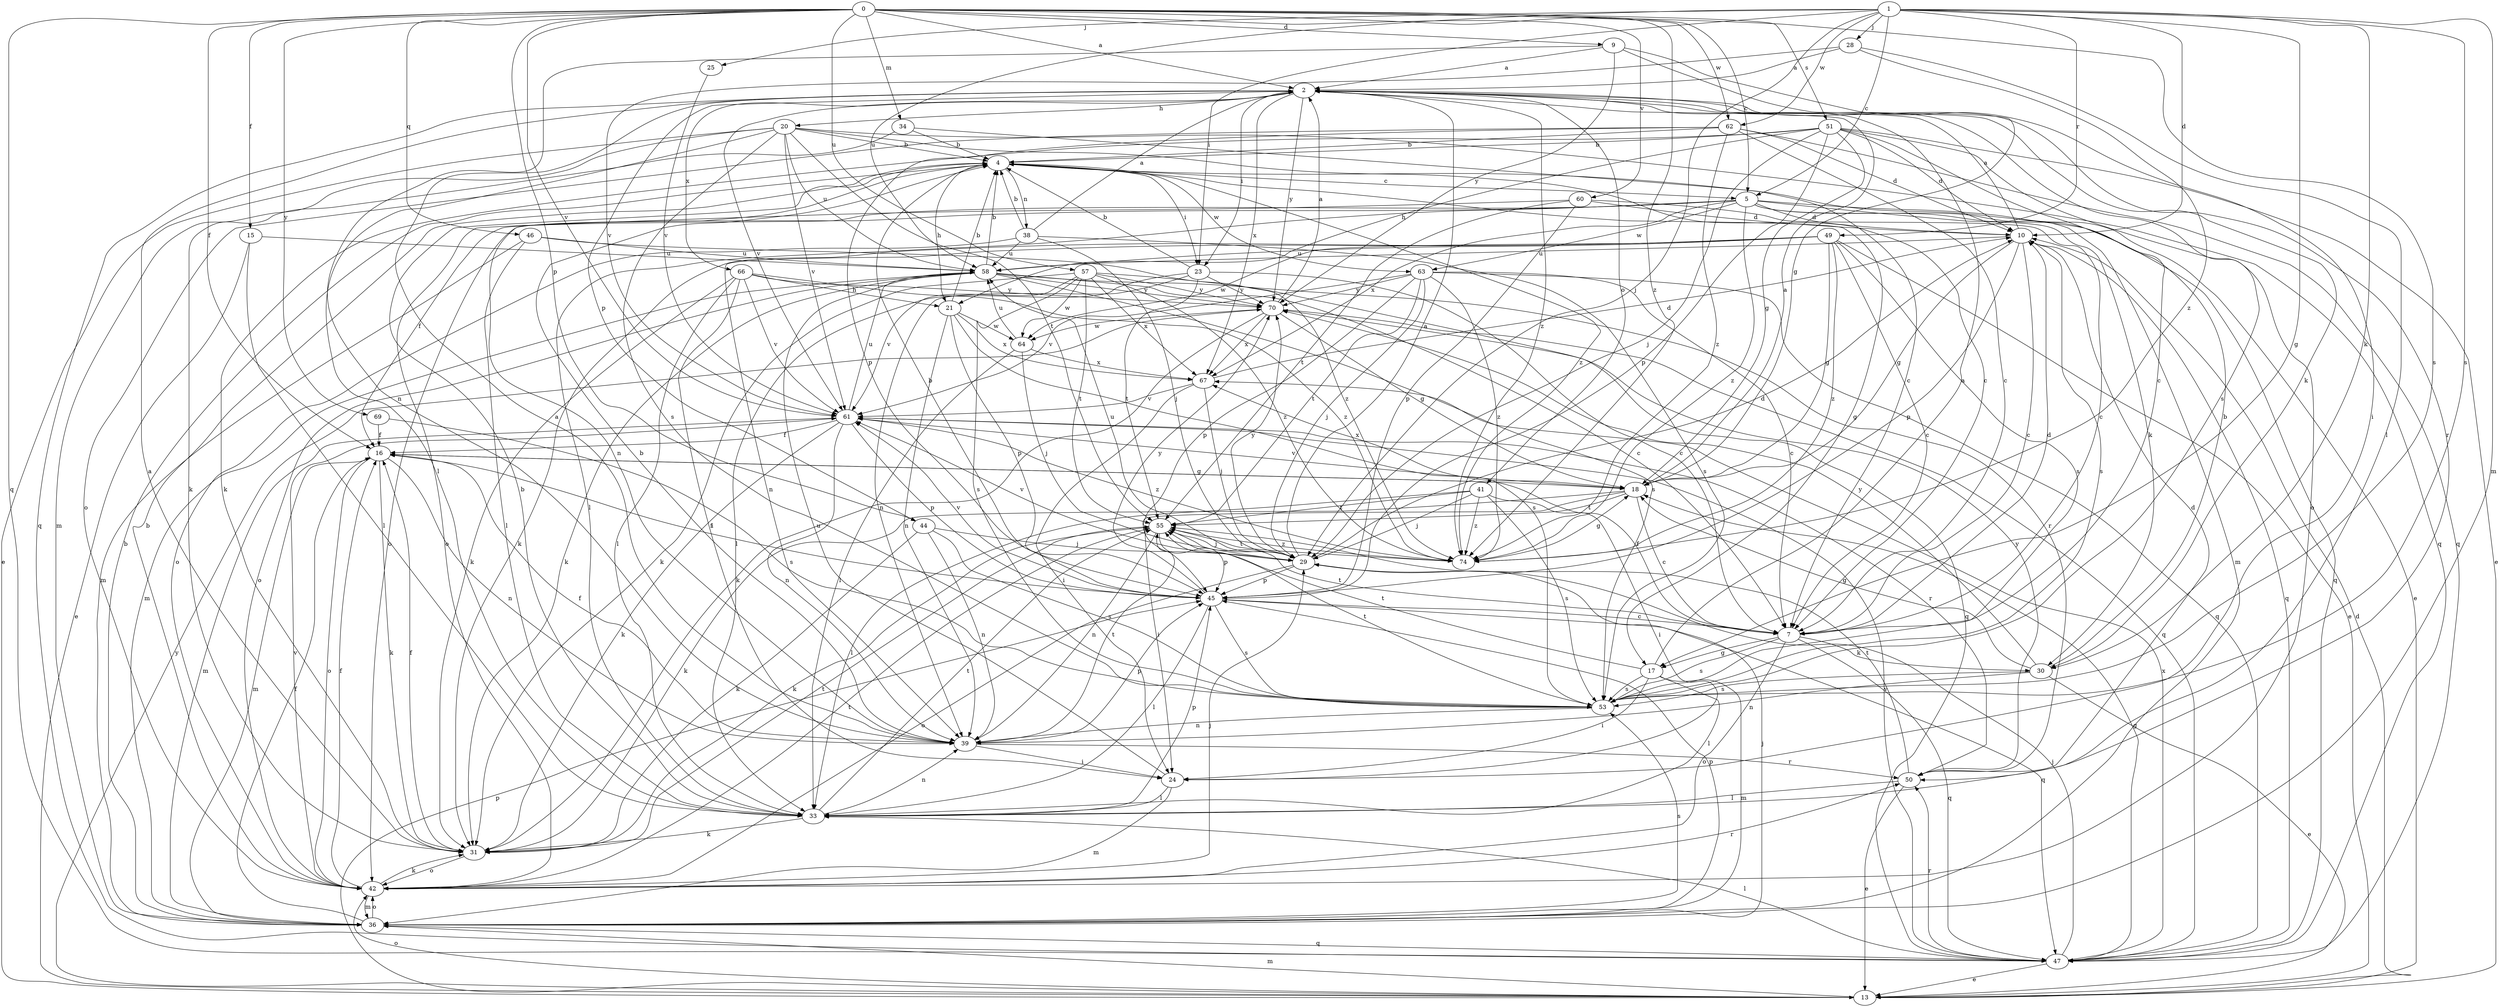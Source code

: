 strict digraph  {
0;
1;
2;
4;
5;
7;
9;
10;
13;
15;
16;
17;
18;
20;
21;
23;
24;
25;
28;
29;
30;
31;
33;
34;
36;
38;
39;
41;
42;
44;
45;
46;
47;
49;
50;
51;
53;
55;
57;
58;
60;
61;
62;
63;
64;
66;
67;
69;
70;
74;
0 -> 2  [label=a];
0 -> 5  [label=c];
0 -> 9  [label=d];
0 -> 15  [label=f];
0 -> 16  [label=f];
0 -> 34  [label=m];
0 -> 44  [label=p];
0 -> 46  [label=q];
0 -> 47  [label=q];
0 -> 51  [label=s];
0 -> 53  [label=s];
0 -> 57  [label=u];
0 -> 60  [label=v];
0 -> 61  [label=v];
0 -> 62  [label=w];
0 -> 69  [label=y];
0 -> 74  [label=z];
1 -> 5  [label=c];
1 -> 10  [label=d];
1 -> 17  [label=g];
1 -> 23  [label=i];
1 -> 25  [label=j];
1 -> 28  [label=j];
1 -> 29  [label=j];
1 -> 30  [label=k];
1 -> 36  [label=m];
1 -> 49  [label=r];
1 -> 53  [label=s];
1 -> 58  [label=u];
1 -> 62  [label=w];
2 -> 20  [label=h];
2 -> 23  [label=i];
2 -> 30  [label=k];
2 -> 41  [label=o];
2 -> 44  [label=p];
2 -> 47  [label=q];
2 -> 50  [label=r];
2 -> 53  [label=s];
2 -> 61  [label=v];
2 -> 66  [label=x];
2 -> 67  [label=x];
2 -> 70  [label=y];
2 -> 74  [label=z];
4 -> 5  [label=c];
4 -> 17  [label=g];
4 -> 21  [label=h];
4 -> 23  [label=i];
4 -> 38  [label=n];
4 -> 39  [label=n];
4 -> 63  [label=w];
4 -> 74  [label=z];
5 -> 10  [label=d];
5 -> 13  [label=e];
5 -> 16  [label=f];
5 -> 30  [label=k];
5 -> 33  [label=l];
5 -> 36  [label=m];
5 -> 42  [label=o];
5 -> 47  [label=q];
5 -> 63  [label=w];
5 -> 67  [label=x];
5 -> 74  [label=z];
7 -> 10  [label=d];
7 -> 16  [label=f];
7 -> 17  [label=g];
7 -> 30  [label=k];
7 -> 42  [label=o];
7 -> 47  [label=q];
7 -> 53  [label=s];
7 -> 55  [label=t];
9 -> 2  [label=a];
9 -> 18  [label=g];
9 -> 24  [label=i];
9 -> 39  [label=n];
9 -> 70  [label=y];
10 -> 2  [label=a];
10 -> 7  [label=c];
10 -> 18  [label=g];
10 -> 45  [label=p];
10 -> 47  [label=q];
10 -> 53  [label=s];
10 -> 58  [label=u];
13 -> 10  [label=d];
13 -> 36  [label=m];
13 -> 42  [label=o];
13 -> 45  [label=p];
13 -> 70  [label=y];
15 -> 13  [label=e];
15 -> 33  [label=l];
15 -> 58  [label=u];
16 -> 18  [label=g];
16 -> 31  [label=k];
16 -> 36  [label=m];
16 -> 39  [label=n];
16 -> 42  [label=o];
17 -> 2  [label=a];
17 -> 24  [label=i];
17 -> 33  [label=l];
17 -> 36  [label=m];
17 -> 53  [label=s];
17 -> 55  [label=t];
18 -> 2  [label=a];
18 -> 7  [label=c];
18 -> 24  [label=i];
18 -> 31  [label=k];
18 -> 55  [label=t];
18 -> 61  [label=v];
18 -> 67  [label=x];
20 -> 4  [label=b];
20 -> 7  [label=c];
20 -> 13  [label=e];
20 -> 33  [label=l];
20 -> 36  [label=m];
20 -> 47  [label=q];
20 -> 53  [label=s];
20 -> 55  [label=t];
20 -> 58  [label=u];
20 -> 61  [label=v];
21 -> 4  [label=b];
21 -> 39  [label=n];
21 -> 45  [label=p];
21 -> 53  [label=s];
21 -> 64  [label=w];
21 -> 67  [label=x];
23 -> 4  [label=b];
23 -> 7  [label=c];
23 -> 33  [label=l];
23 -> 39  [label=n];
23 -> 55  [label=t];
23 -> 70  [label=y];
24 -> 33  [label=l];
24 -> 36  [label=m];
24 -> 58  [label=u];
25 -> 61  [label=v];
28 -> 2  [label=a];
28 -> 33  [label=l];
28 -> 61  [label=v];
28 -> 74  [label=z];
29 -> 2  [label=a];
29 -> 10  [label=d];
29 -> 42  [label=o];
29 -> 45  [label=p];
29 -> 58  [label=u];
29 -> 61  [label=v];
29 -> 70  [label=y];
30 -> 4  [label=b];
30 -> 13  [label=e];
30 -> 18  [label=g];
30 -> 39  [label=n];
30 -> 53  [label=s];
30 -> 70  [label=y];
31 -> 2  [label=a];
31 -> 16  [label=f];
31 -> 42  [label=o];
31 -> 55  [label=t];
33 -> 4  [label=b];
33 -> 31  [label=k];
33 -> 39  [label=n];
33 -> 45  [label=p];
33 -> 55  [label=t];
34 -> 4  [label=b];
34 -> 7  [label=c];
34 -> 31  [label=k];
36 -> 4  [label=b];
36 -> 16  [label=f];
36 -> 29  [label=j];
36 -> 42  [label=o];
36 -> 45  [label=p];
36 -> 47  [label=q];
36 -> 53  [label=s];
38 -> 2  [label=a];
38 -> 4  [label=b];
38 -> 29  [label=j];
38 -> 42  [label=o];
38 -> 53  [label=s];
38 -> 58  [label=u];
39 -> 2  [label=a];
39 -> 4  [label=b];
39 -> 16  [label=f];
39 -> 24  [label=i];
39 -> 45  [label=p];
39 -> 50  [label=r];
39 -> 55  [label=t];
41 -> 24  [label=i];
41 -> 29  [label=j];
41 -> 33  [label=l];
41 -> 53  [label=s];
41 -> 55  [label=t];
41 -> 74  [label=z];
42 -> 4  [label=b];
42 -> 16  [label=f];
42 -> 29  [label=j];
42 -> 31  [label=k];
42 -> 36  [label=m];
42 -> 50  [label=r];
42 -> 55  [label=t];
42 -> 61  [label=v];
44 -> 29  [label=j];
44 -> 31  [label=k];
44 -> 39  [label=n];
44 -> 53  [label=s];
45 -> 4  [label=b];
45 -> 7  [label=c];
45 -> 16  [label=f];
45 -> 33  [label=l];
45 -> 47  [label=q];
45 -> 53  [label=s];
45 -> 61  [label=v];
45 -> 70  [label=y];
46 -> 33  [label=l];
46 -> 36  [label=m];
46 -> 58  [label=u];
46 -> 74  [label=z];
47 -> 13  [label=e];
47 -> 18  [label=g];
47 -> 29  [label=j];
47 -> 33  [label=l];
47 -> 50  [label=r];
47 -> 61  [label=v];
47 -> 67  [label=x];
49 -> 7  [label=c];
49 -> 13  [label=e];
49 -> 18  [label=g];
49 -> 31  [label=k];
49 -> 39  [label=n];
49 -> 53  [label=s];
49 -> 58  [label=u];
49 -> 64  [label=w];
49 -> 74  [label=z];
50 -> 10  [label=d];
50 -> 13  [label=e];
50 -> 33  [label=l];
50 -> 55  [label=t];
50 -> 70  [label=y];
51 -> 4  [label=b];
51 -> 7  [label=c];
51 -> 10  [label=d];
51 -> 13  [label=e];
51 -> 18  [label=g];
51 -> 21  [label=h];
51 -> 29  [label=j];
51 -> 31  [label=k];
51 -> 42  [label=o];
51 -> 45  [label=p];
53 -> 39  [label=n];
53 -> 55  [label=t];
55 -> 29  [label=j];
55 -> 31  [label=k];
55 -> 39  [label=n];
55 -> 45  [label=p];
55 -> 74  [label=z];
57 -> 31  [label=k];
57 -> 47  [label=q];
57 -> 53  [label=s];
57 -> 55  [label=t];
57 -> 61  [label=v];
57 -> 64  [label=w];
57 -> 67  [label=x];
57 -> 70  [label=y];
57 -> 74  [label=z];
58 -> 4  [label=b];
58 -> 7  [label=c];
58 -> 31  [label=k];
58 -> 36  [label=m];
58 -> 42  [label=o];
58 -> 50  [label=r];
58 -> 53  [label=s];
58 -> 70  [label=y];
60 -> 7  [label=c];
60 -> 10  [label=d];
60 -> 42  [label=o];
60 -> 45  [label=p];
60 -> 55  [label=t];
61 -> 16  [label=f];
61 -> 31  [label=k];
61 -> 36  [label=m];
61 -> 39  [label=n];
61 -> 45  [label=p];
61 -> 50  [label=r];
61 -> 58  [label=u];
61 -> 74  [label=z];
62 -> 4  [label=b];
62 -> 7  [label=c];
62 -> 10  [label=d];
62 -> 42  [label=o];
62 -> 45  [label=p];
62 -> 47  [label=q];
62 -> 74  [label=z];
63 -> 7  [label=c];
63 -> 29  [label=j];
63 -> 45  [label=p];
63 -> 47  [label=q];
63 -> 55  [label=t];
63 -> 61  [label=v];
63 -> 70  [label=y];
63 -> 74  [label=z];
64 -> 29  [label=j];
64 -> 33  [label=l];
64 -> 58  [label=u];
64 -> 67  [label=x];
66 -> 21  [label=h];
66 -> 24  [label=i];
66 -> 31  [label=k];
66 -> 33  [label=l];
66 -> 61  [label=v];
66 -> 70  [label=y];
66 -> 74  [label=z];
67 -> 10  [label=d];
67 -> 24  [label=i];
67 -> 29  [label=j];
67 -> 61  [label=v];
69 -> 16  [label=f];
69 -> 53  [label=s];
70 -> 2  [label=a];
70 -> 18  [label=g];
70 -> 31  [label=k];
70 -> 47  [label=q];
70 -> 64  [label=w];
70 -> 67  [label=x];
74 -> 18  [label=g];
74 -> 55  [label=t];
}
